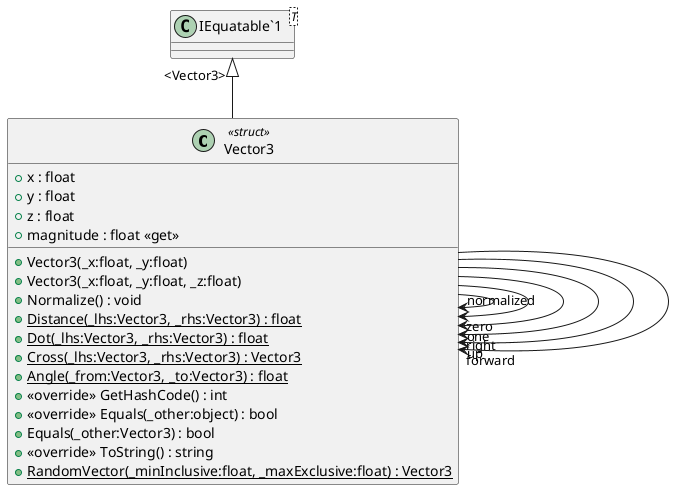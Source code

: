 @startuml
class Vector3 <<struct>> {
    + x : float
    + y : float
    + z : float
    + Vector3(_x:float, _y:float)
    + Vector3(_x:float, _y:float, _z:float)
    + magnitude : float <<get>>
    + Normalize() : void
    + {static} Distance(_lhs:Vector3, _rhs:Vector3) : float
    + {static} Dot(_lhs:Vector3, _rhs:Vector3) : float
    + {static} Cross(_lhs:Vector3, _rhs:Vector3) : Vector3
    + {static} Angle(_from:Vector3, _to:Vector3) : float
    + <<override>> GetHashCode() : int
    + <<override>> Equals(_other:object) : bool
    + Equals(_other:Vector3) : bool
    + <<override>> ToString() : string
    + {static} RandomVector(_minInclusive:float, _maxExclusive:float) : Vector3
}
class "IEquatable`1"<T> {
}
"IEquatable`1" "<Vector3>" <|-- Vector3
Vector3 --> "normalized" Vector3
Vector3 --> "zero" Vector3
Vector3 --> "one" Vector3
Vector3 --> "right" Vector3
Vector3 --> "up" Vector3
Vector3 --> "forward" Vector3
@enduml
